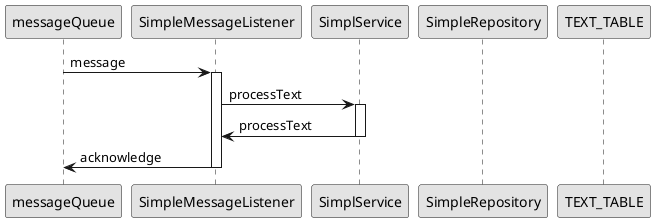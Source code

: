 @startuml
skinparam monochrome true


participant "messageQueue" as mq
participant "SimpleMessageListener" as sml
participant "SimplService" as ss
participant "SimpleRepository" as sr
participant "TEXT_TABLE" as tt

mq -> sml : message
activate sml

sml -> ss : processText
activate ss

sml <- ss : processText
deactivate ss

mq <- sml : acknowledge
deactivate sml

@enduml